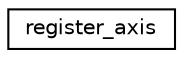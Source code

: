 digraph "Graphical Class Hierarchy"
{
 // INTERACTIVE_SVG=YES
 // LATEX_PDF_SIZE
  edge [fontname="Helvetica",fontsize="10",labelfontname="Helvetica",labelfontsize="10"];
  node [fontname="Helvetica",fontsize="10",shape=record];
  rankdir="LR";
  Node0 [label="register_axis",height=0.2,width=0.4,color="black", fillcolor="white", style="filled",URL="$interfacefms2__io__mod_1_1register__axis.html",tooltip="Add a dimension to a given file."];
}
